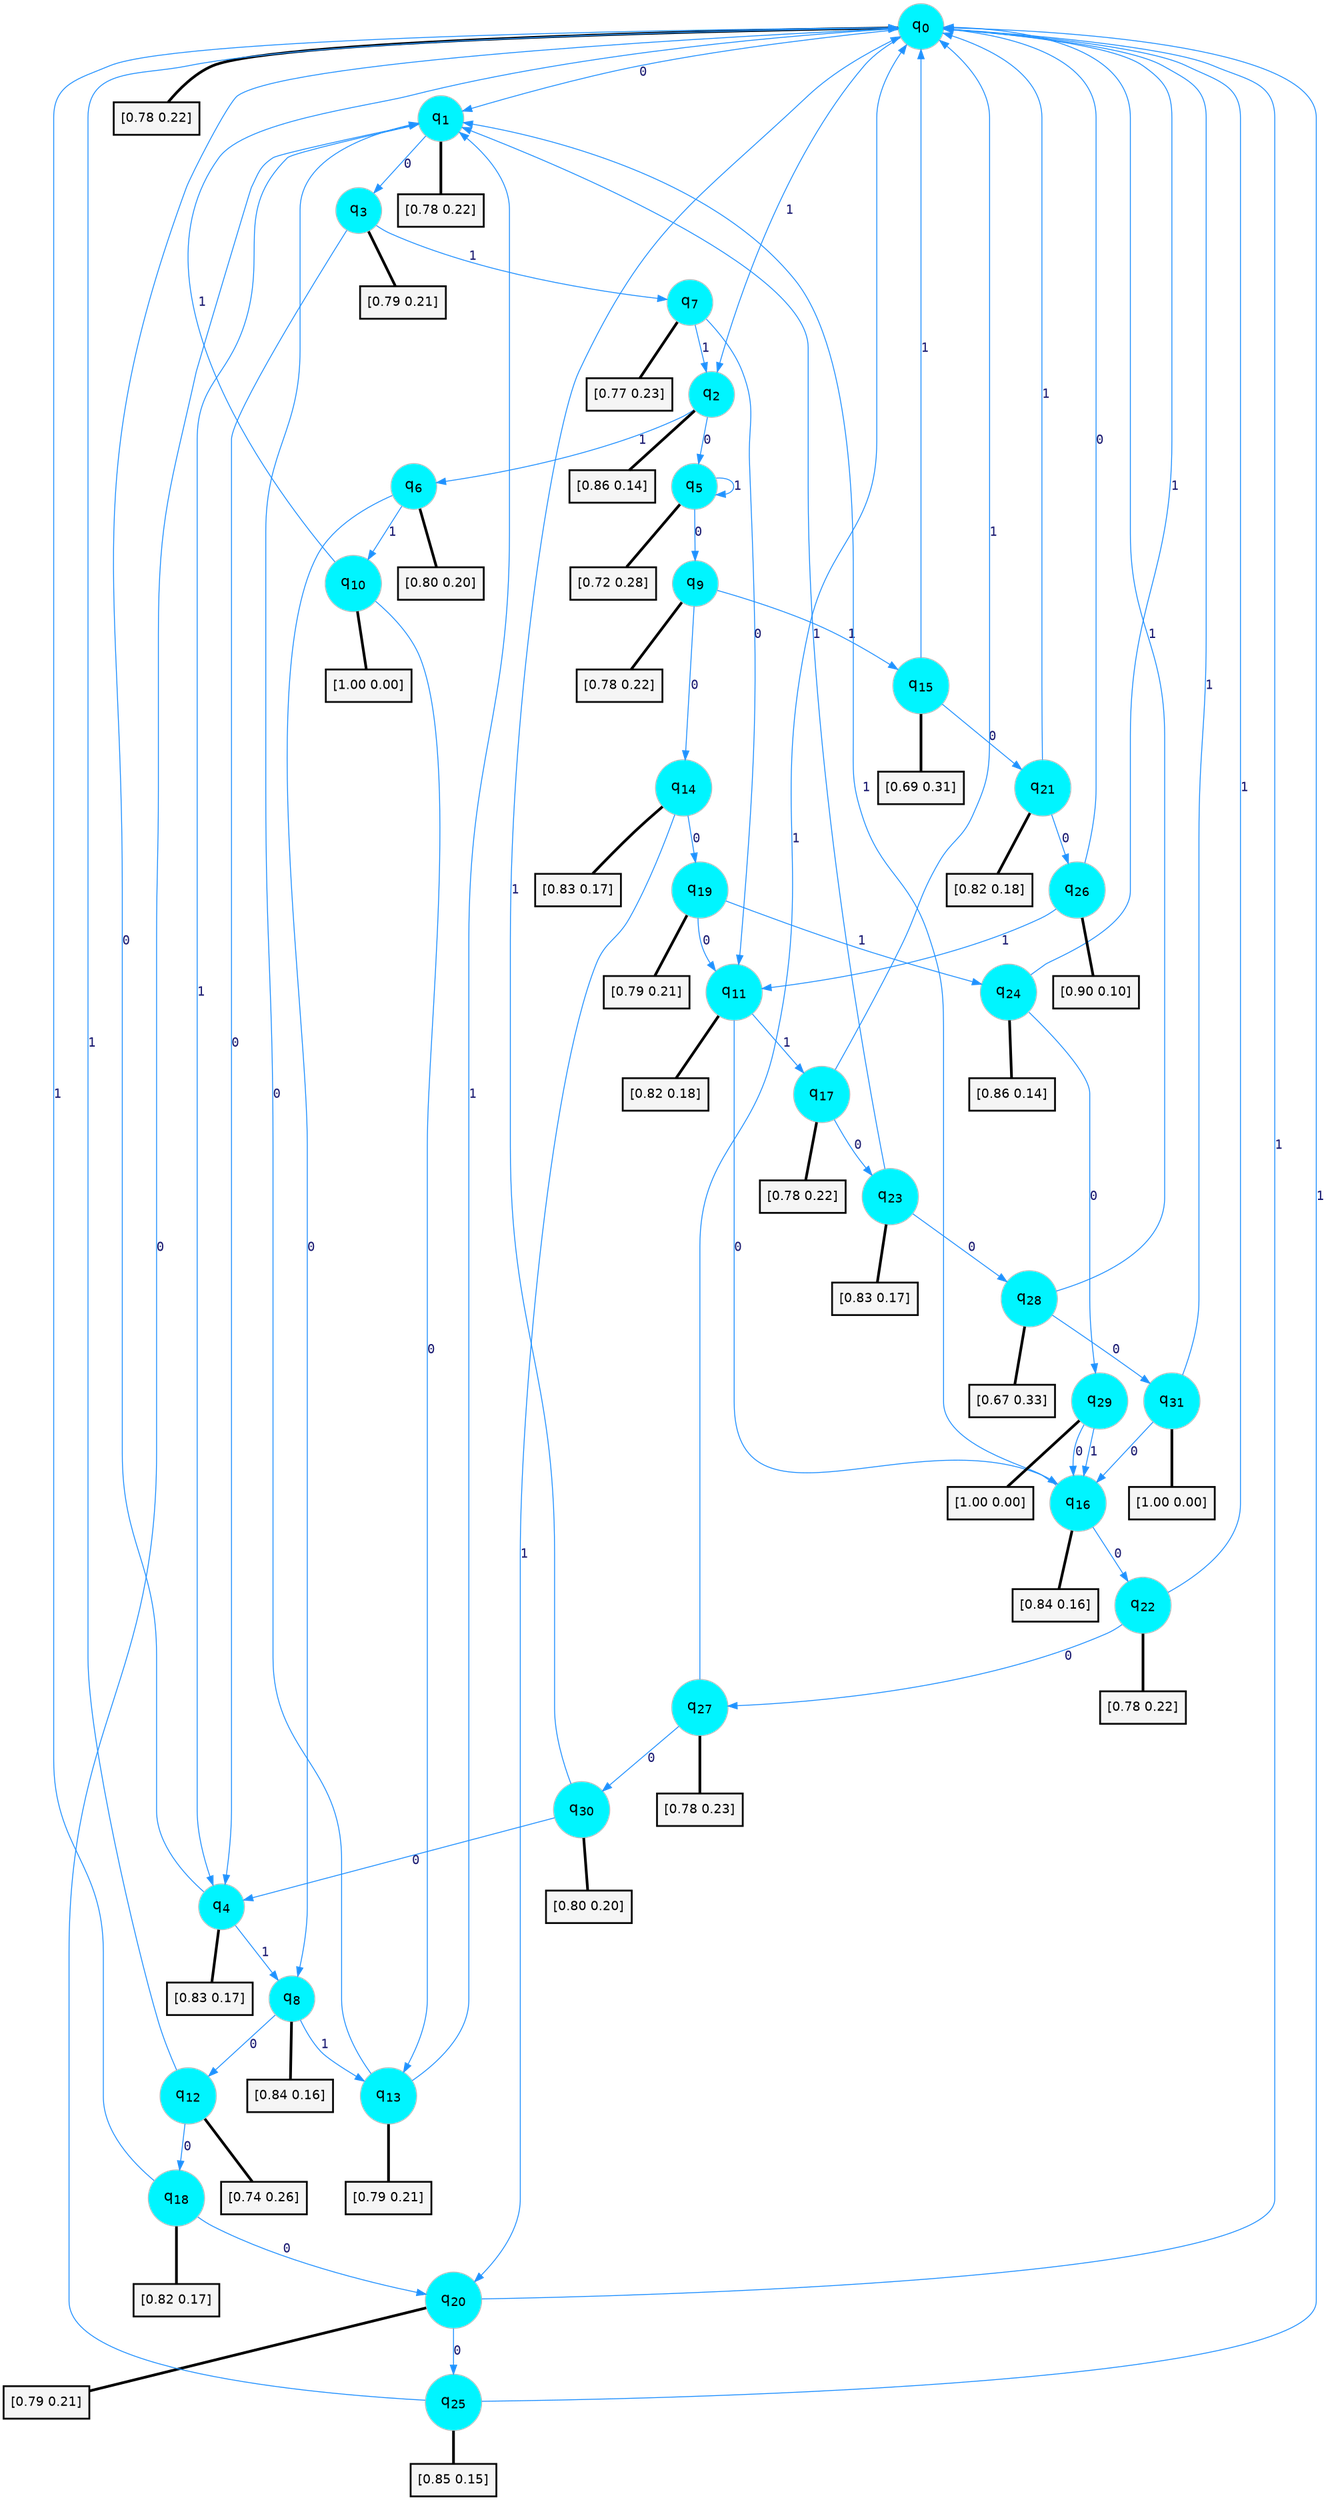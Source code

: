 digraph G {
graph [
bgcolor=transparent, dpi=300, rankdir=TD, size="40,25"];
node [
color=gray, fillcolor=turquoise1, fontcolor=black, fontname=Helvetica, fontsize=16, fontweight=bold, shape=circle, style=filled];
edge [
arrowsize=1, color=dodgerblue1, fontcolor=midnightblue, fontname=courier, fontweight=bold, penwidth=1, style=solid, weight=20];
0[label=<q<SUB>0</SUB>>];
1[label=<q<SUB>1</SUB>>];
2[label=<q<SUB>2</SUB>>];
3[label=<q<SUB>3</SUB>>];
4[label=<q<SUB>4</SUB>>];
5[label=<q<SUB>5</SUB>>];
6[label=<q<SUB>6</SUB>>];
7[label=<q<SUB>7</SUB>>];
8[label=<q<SUB>8</SUB>>];
9[label=<q<SUB>9</SUB>>];
10[label=<q<SUB>10</SUB>>];
11[label=<q<SUB>11</SUB>>];
12[label=<q<SUB>12</SUB>>];
13[label=<q<SUB>13</SUB>>];
14[label=<q<SUB>14</SUB>>];
15[label=<q<SUB>15</SUB>>];
16[label=<q<SUB>16</SUB>>];
17[label=<q<SUB>17</SUB>>];
18[label=<q<SUB>18</SUB>>];
19[label=<q<SUB>19</SUB>>];
20[label=<q<SUB>20</SUB>>];
21[label=<q<SUB>21</SUB>>];
22[label=<q<SUB>22</SUB>>];
23[label=<q<SUB>23</SUB>>];
24[label=<q<SUB>24</SUB>>];
25[label=<q<SUB>25</SUB>>];
26[label=<q<SUB>26</SUB>>];
27[label=<q<SUB>27</SUB>>];
28[label=<q<SUB>28</SUB>>];
29[label=<q<SUB>29</SUB>>];
30[label=<q<SUB>30</SUB>>];
31[label=<q<SUB>31</SUB>>];
32[label="[0.78 0.22]", shape=box,fontcolor=black, fontname=Helvetica, fontsize=14, penwidth=2, fillcolor=whitesmoke,color=black];
33[label="[0.78 0.22]", shape=box,fontcolor=black, fontname=Helvetica, fontsize=14, penwidth=2, fillcolor=whitesmoke,color=black];
34[label="[0.86 0.14]", shape=box,fontcolor=black, fontname=Helvetica, fontsize=14, penwidth=2, fillcolor=whitesmoke,color=black];
35[label="[0.79 0.21]", shape=box,fontcolor=black, fontname=Helvetica, fontsize=14, penwidth=2, fillcolor=whitesmoke,color=black];
36[label="[0.83 0.17]", shape=box,fontcolor=black, fontname=Helvetica, fontsize=14, penwidth=2, fillcolor=whitesmoke,color=black];
37[label="[0.72 0.28]", shape=box,fontcolor=black, fontname=Helvetica, fontsize=14, penwidth=2, fillcolor=whitesmoke,color=black];
38[label="[0.80 0.20]", shape=box,fontcolor=black, fontname=Helvetica, fontsize=14, penwidth=2, fillcolor=whitesmoke,color=black];
39[label="[0.77 0.23]", shape=box,fontcolor=black, fontname=Helvetica, fontsize=14, penwidth=2, fillcolor=whitesmoke,color=black];
40[label="[0.84 0.16]", shape=box,fontcolor=black, fontname=Helvetica, fontsize=14, penwidth=2, fillcolor=whitesmoke,color=black];
41[label="[0.78 0.22]", shape=box,fontcolor=black, fontname=Helvetica, fontsize=14, penwidth=2, fillcolor=whitesmoke,color=black];
42[label="[1.00 0.00]", shape=box,fontcolor=black, fontname=Helvetica, fontsize=14, penwidth=2, fillcolor=whitesmoke,color=black];
43[label="[0.82 0.18]", shape=box,fontcolor=black, fontname=Helvetica, fontsize=14, penwidth=2, fillcolor=whitesmoke,color=black];
44[label="[0.74 0.26]", shape=box,fontcolor=black, fontname=Helvetica, fontsize=14, penwidth=2, fillcolor=whitesmoke,color=black];
45[label="[0.79 0.21]", shape=box,fontcolor=black, fontname=Helvetica, fontsize=14, penwidth=2, fillcolor=whitesmoke,color=black];
46[label="[0.83 0.17]", shape=box,fontcolor=black, fontname=Helvetica, fontsize=14, penwidth=2, fillcolor=whitesmoke,color=black];
47[label="[0.69 0.31]", shape=box,fontcolor=black, fontname=Helvetica, fontsize=14, penwidth=2, fillcolor=whitesmoke,color=black];
48[label="[0.84 0.16]", shape=box,fontcolor=black, fontname=Helvetica, fontsize=14, penwidth=2, fillcolor=whitesmoke,color=black];
49[label="[0.78 0.22]", shape=box,fontcolor=black, fontname=Helvetica, fontsize=14, penwidth=2, fillcolor=whitesmoke,color=black];
50[label="[0.82 0.17]", shape=box,fontcolor=black, fontname=Helvetica, fontsize=14, penwidth=2, fillcolor=whitesmoke,color=black];
51[label="[0.79 0.21]", shape=box,fontcolor=black, fontname=Helvetica, fontsize=14, penwidth=2, fillcolor=whitesmoke,color=black];
52[label="[0.79 0.21]", shape=box,fontcolor=black, fontname=Helvetica, fontsize=14, penwidth=2, fillcolor=whitesmoke,color=black];
53[label="[0.82 0.18]", shape=box,fontcolor=black, fontname=Helvetica, fontsize=14, penwidth=2, fillcolor=whitesmoke,color=black];
54[label="[0.78 0.22]", shape=box,fontcolor=black, fontname=Helvetica, fontsize=14, penwidth=2, fillcolor=whitesmoke,color=black];
55[label="[0.83 0.17]", shape=box,fontcolor=black, fontname=Helvetica, fontsize=14, penwidth=2, fillcolor=whitesmoke,color=black];
56[label="[0.86 0.14]", shape=box,fontcolor=black, fontname=Helvetica, fontsize=14, penwidth=2, fillcolor=whitesmoke,color=black];
57[label="[0.85 0.15]", shape=box,fontcolor=black, fontname=Helvetica, fontsize=14, penwidth=2, fillcolor=whitesmoke,color=black];
58[label="[0.90 0.10]", shape=box,fontcolor=black, fontname=Helvetica, fontsize=14, penwidth=2, fillcolor=whitesmoke,color=black];
59[label="[0.78 0.23]", shape=box,fontcolor=black, fontname=Helvetica, fontsize=14, penwidth=2, fillcolor=whitesmoke,color=black];
60[label="[0.67 0.33]", shape=box,fontcolor=black, fontname=Helvetica, fontsize=14, penwidth=2, fillcolor=whitesmoke,color=black];
61[label="[1.00 0.00]", shape=box,fontcolor=black, fontname=Helvetica, fontsize=14, penwidth=2, fillcolor=whitesmoke,color=black];
62[label="[0.80 0.20]", shape=box,fontcolor=black, fontname=Helvetica, fontsize=14, penwidth=2, fillcolor=whitesmoke,color=black];
63[label="[1.00 0.00]", shape=box,fontcolor=black, fontname=Helvetica, fontsize=14, penwidth=2, fillcolor=whitesmoke,color=black];
0->1 [label=0];
0->2 [label=1];
0->32 [arrowhead=none, penwidth=3,color=black];
1->3 [label=0];
1->4 [label=1];
1->33 [arrowhead=none, penwidth=3,color=black];
2->5 [label=0];
2->6 [label=1];
2->34 [arrowhead=none, penwidth=3,color=black];
3->4 [label=0];
3->7 [label=1];
3->35 [arrowhead=none, penwidth=3,color=black];
4->0 [label=0];
4->8 [label=1];
4->36 [arrowhead=none, penwidth=3,color=black];
5->9 [label=0];
5->5 [label=1];
5->37 [arrowhead=none, penwidth=3,color=black];
6->8 [label=0];
6->10 [label=1];
6->38 [arrowhead=none, penwidth=3,color=black];
7->11 [label=0];
7->2 [label=1];
7->39 [arrowhead=none, penwidth=3,color=black];
8->12 [label=0];
8->13 [label=1];
8->40 [arrowhead=none, penwidth=3,color=black];
9->14 [label=0];
9->15 [label=1];
9->41 [arrowhead=none, penwidth=3,color=black];
10->13 [label=0];
10->0 [label=1];
10->42 [arrowhead=none, penwidth=3,color=black];
11->16 [label=0];
11->17 [label=1];
11->43 [arrowhead=none, penwidth=3,color=black];
12->18 [label=0];
12->0 [label=1];
12->44 [arrowhead=none, penwidth=3,color=black];
13->1 [label=0];
13->1 [label=1];
13->45 [arrowhead=none, penwidth=3,color=black];
14->19 [label=0];
14->20 [label=1];
14->46 [arrowhead=none, penwidth=3,color=black];
15->21 [label=0];
15->0 [label=1];
15->47 [arrowhead=none, penwidth=3,color=black];
16->22 [label=0];
16->1 [label=1];
16->48 [arrowhead=none, penwidth=3,color=black];
17->23 [label=0];
17->0 [label=1];
17->49 [arrowhead=none, penwidth=3,color=black];
18->20 [label=0];
18->0 [label=1];
18->50 [arrowhead=none, penwidth=3,color=black];
19->11 [label=0];
19->24 [label=1];
19->51 [arrowhead=none, penwidth=3,color=black];
20->25 [label=0];
20->0 [label=1];
20->52 [arrowhead=none, penwidth=3,color=black];
21->26 [label=0];
21->0 [label=1];
21->53 [arrowhead=none, penwidth=3,color=black];
22->27 [label=0];
22->0 [label=1];
22->54 [arrowhead=none, penwidth=3,color=black];
23->28 [label=0];
23->1 [label=1];
23->55 [arrowhead=none, penwidth=3,color=black];
24->29 [label=0];
24->0 [label=1];
24->56 [arrowhead=none, penwidth=3,color=black];
25->1 [label=0];
25->0 [label=1];
25->57 [arrowhead=none, penwidth=3,color=black];
26->0 [label=0];
26->11 [label=1];
26->58 [arrowhead=none, penwidth=3,color=black];
27->30 [label=0];
27->0 [label=1];
27->59 [arrowhead=none, penwidth=3,color=black];
28->31 [label=0];
28->0 [label=1];
28->60 [arrowhead=none, penwidth=3,color=black];
29->16 [label=0];
29->16 [label=1];
29->61 [arrowhead=none, penwidth=3,color=black];
30->4 [label=0];
30->0 [label=1];
30->62 [arrowhead=none, penwidth=3,color=black];
31->16 [label=0];
31->0 [label=1];
31->63 [arrowhead=none, penwidth=3,color=black];
}
